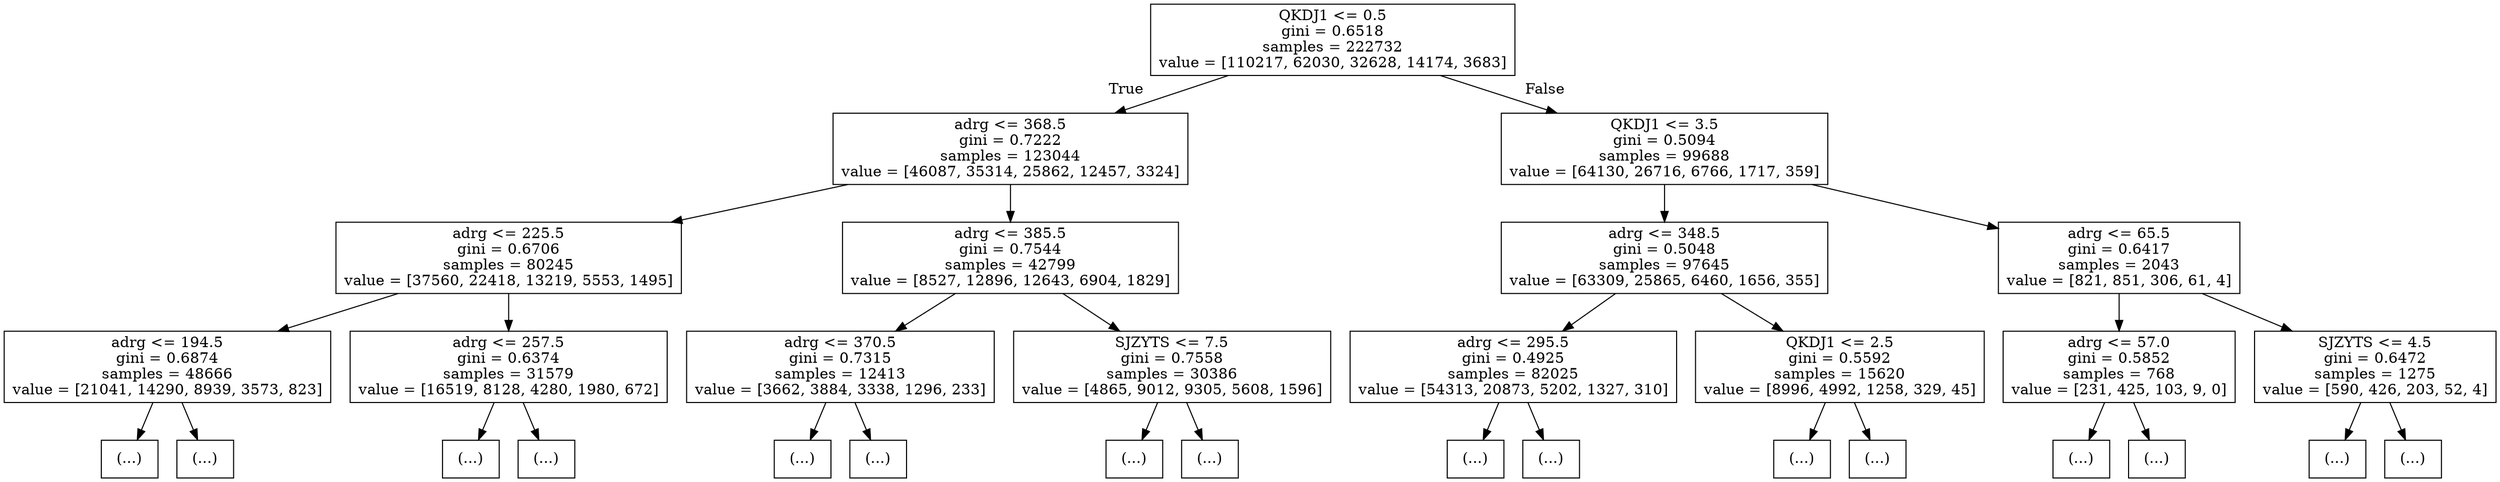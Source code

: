 digraph Tree {
node [shape=box] ;
0 [label="QKDJ1 <= 0.5\ngini = 0.6518\nsamples = 222732\nvalue = [110217, 62030, 32628, 14174, 3683]"] ;
1 [label="adrg <= 368.5\ngini = 0.7222\nsamples = 123044\nvalue = [46087, 35314, 25862, 12457, 3324]"] ;
0 -> 1 [labeldistance=2.5, labelangle=45, headlabel="True"] ;
2 [label="adrg <= 225.5\ngini = 0.6706\nsamples = 80245\nvalue = [37560, 22418, 13219, 5553, 1495]"] ;
1 -> 2 ;
3 [label="adrg <= 194.5\ngini = 0.6874\nsamples = 48666\nvalue = [21041, 14290, 8939, 3573, 823]"] ;
2 -> 3 ;
4 [label="(...)"] ;
3 -> 4 ;
31539 [label="(...)"] ;
3 -> 31539 ;
36612 [label="adrg <= 257.5\ngini = 0.6374\nsamples = 31579\nvalue = [16519, 8128, 4280, 1980, 672]"] ;
2 -> 36612 ;
36613 [label="(...)"] ;
36612 -> 36613 ;
40622 [label="(...)"] ;
36612 -> 40622 ;
53515 [label="adrg <= 385.5\ngini = 0.7544\nsamples = 42799\nvalue = [8527, 12896, 12643, 6904, 1829]"] ;
1 -> 53515 ;
53516 [label="adrg <= 370.5\ngini = 0.7315\nsamples = 12413\nvalue = [3662, 3884, 3338, 1296, 233]"] ;
53515 -> 53516 ;
53517 [label="(...)"] ;
53516 -> 53517 ;
54972 [label="(...)"] ;
53516 -> 54972 ;
59035 [label="SJZYTS <= 7.5\ngini = 0.7558\nsamples = 30386\nvalue = [4865, 9012, 9305, 5608, 1596]"] ;
53515 -> 59035 ;
59036 [label="(...)"] ;
59035 -> 59036 ;
62275 [label="(...)"] ;
59035 -> 62275 ;
68320 [label="QKDJ1 <= 3.5\ngini = 0.5094\nsamples = 99688\nvalue = [64130, 26716, 6766, 1717, 359]"] ;
0 -> 68320 [labeldistance=2.5, labelangle=-45, headlabel="False"] ;
68321 [label="adrg <= 348.5\ngini = 0.5048\nsamples = 97645\nvalue = [63309, 25865, 6460, 1656, 355]"] ;
68320 -> 68321 ;
68322 [label="adrg <= 295.5\ngini = 0.4925\nsamples = 82025\nvalue = [54313, 20873, 5202, 1327, 310]"] ;
68321 -> 68322 ;
68323 [label="(...)"] ;
68322 -> 68323 ;
114572 [label="(...)"] ;
68322 -> 114572 ;
119127 [label="QKDJ1 <= 2.5\ngini = 0.5592\nsamples = 15620\nvalue = [8996, 4992, 1258, 329, 45]"] ;
68321 -> 119127 ;
119128 [label="(...)"] ;
119127 -> 119128 ;
124009 [label="(...)"] ;
119127 -> 124009 ;
130412 [label="adrg <= 65.5\ngini = 0.6417\nsamples = 2043\nvalue = [821, 851, 306, 61, 4]"] ;
68320 -> 130412 ;
130413 [label="adrg <= 57.0\ngini = 0.5852\nsamples = 768\nvalue = [231, 425, 103, 9, 0]"] ;
130412 -> 130413 ;
130414 [label="(...)"] ;
130413 -> 130414 ;
130489 [label="(...)"] ;
130413 -> 130489 ;
130980 [label="SJZYTS <= 4.5\ngini = 0.6472\nsamples = 1275\nvalue = [590, 426, 203, 52, 4]"] ;
130412 -> 130980 ;
130981 [label="(...)"] ;
130980 -> 130981 ;
131114 [label="(...)"] ;
130980 -> 131114 ;
}